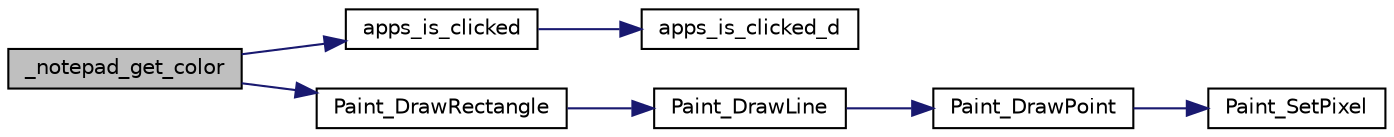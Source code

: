 digraph "_notepad_get_color"
{
 // LATEX_PDF_SIZE
  bgcolor="transparent";
  edge [fontname="Helvetica",fontsize="10",labelfontname="Helvetica",labelfontsize="10"];
  node [fontname="Helvetica",fontsize="10",shape=record];
  rankdir="LR";
  Node1 [label="_notepad_get_color",height=0.2,width=0.4,color="black", fillcolor="grey75", style="filled", fontcolor="black",tooltip=" "];
  Node1 -> Node2 [color="midnightblue",fontsize="10",style="solid",fontname="Helvetica"];
  Node2 [label="apps_is_clicked",height=0.2,width=0.4,color="black",URL="$apps_8h.html#a1abcbacc22cadcf3a2b3440c226db607",tooltip="Returns whether the selected area has been clicked @x_start - starting position x @y_start - starting..."];
  Node2 -> Node3 [color="midnightblue",fontsize="10",style="solid",fontname="Helvetica"];
  Node3 [label="apps_is_clicked_d",height=0.2,width=0.4,color="black",URL="$wp__apps_2src_2util_8c.html#a56bdcaf09de9faec22e4f26dd6fa6bb9",tooltip="apps_is_clicked with extra options @x - X position of the cursor @y - Y position of the cursor @x_sta..."];
  Node1 -> Node4 [color="midnightblue",fontsize="10",style="solid",fontname="Helvetica"];
  Node4 [label="Paint_DrawRectangle",height=0.2,width=0.4,color="black",URL="$GUI__Paint_8c.html#a2c2ad0a6d3dccaeeed60fd3ef44c644c",tooltip="function: Draw a rectangle parameter: Xstart ：Rectangular Starting Xpoint point coordinates Ystart ：R..."];
  Node4 -> Node5 [color="midnightblue",fontsize="10",style="solid",fontname="Helvetica"];
  Node5 [label="Paint_DrawLine",height=0.2,width=0.4,color="black",URL="$GUI__Paint_8c.html#a3f3fab298d3efaa84f39253946ce1901",tooltip="function: Draw a line of arbitrary slope parameter: Xstart ：Starting Xpoint point coordinates Ystart ..."];
  Node5 -> Node6 [color="midnightblue",fontsize="10",style="solid",fontname="Helvetica"];
  Node6 [label="Paint_DrawPoint",height=0.2,width=0.4,color="black",URL="$GUI__Paint_8c.html#a3df6d1b5839fa7b4febef83eff837036",tooltip="function: Draw Point(Xpoint, Ypoint) Fill the color parameter: Xpoint : The Xpoint coordinate of the ..."];
  Node6 -> Node7 [color="midnightblue",fontsize="10",style="solid",fontname="Helvetica"];
  Node7 [label="Paint_SetPixel",height=0.2,width=0.4,color="black",URL="$GUI__Paint_8c.html#a48f4f5f8b9b528f98d3ddb1c2e2e108f",tooltip="function: Draw Pixels parameter: Xpoint : At point X Ypoint : At point Y Color : Painted colors"];
}
